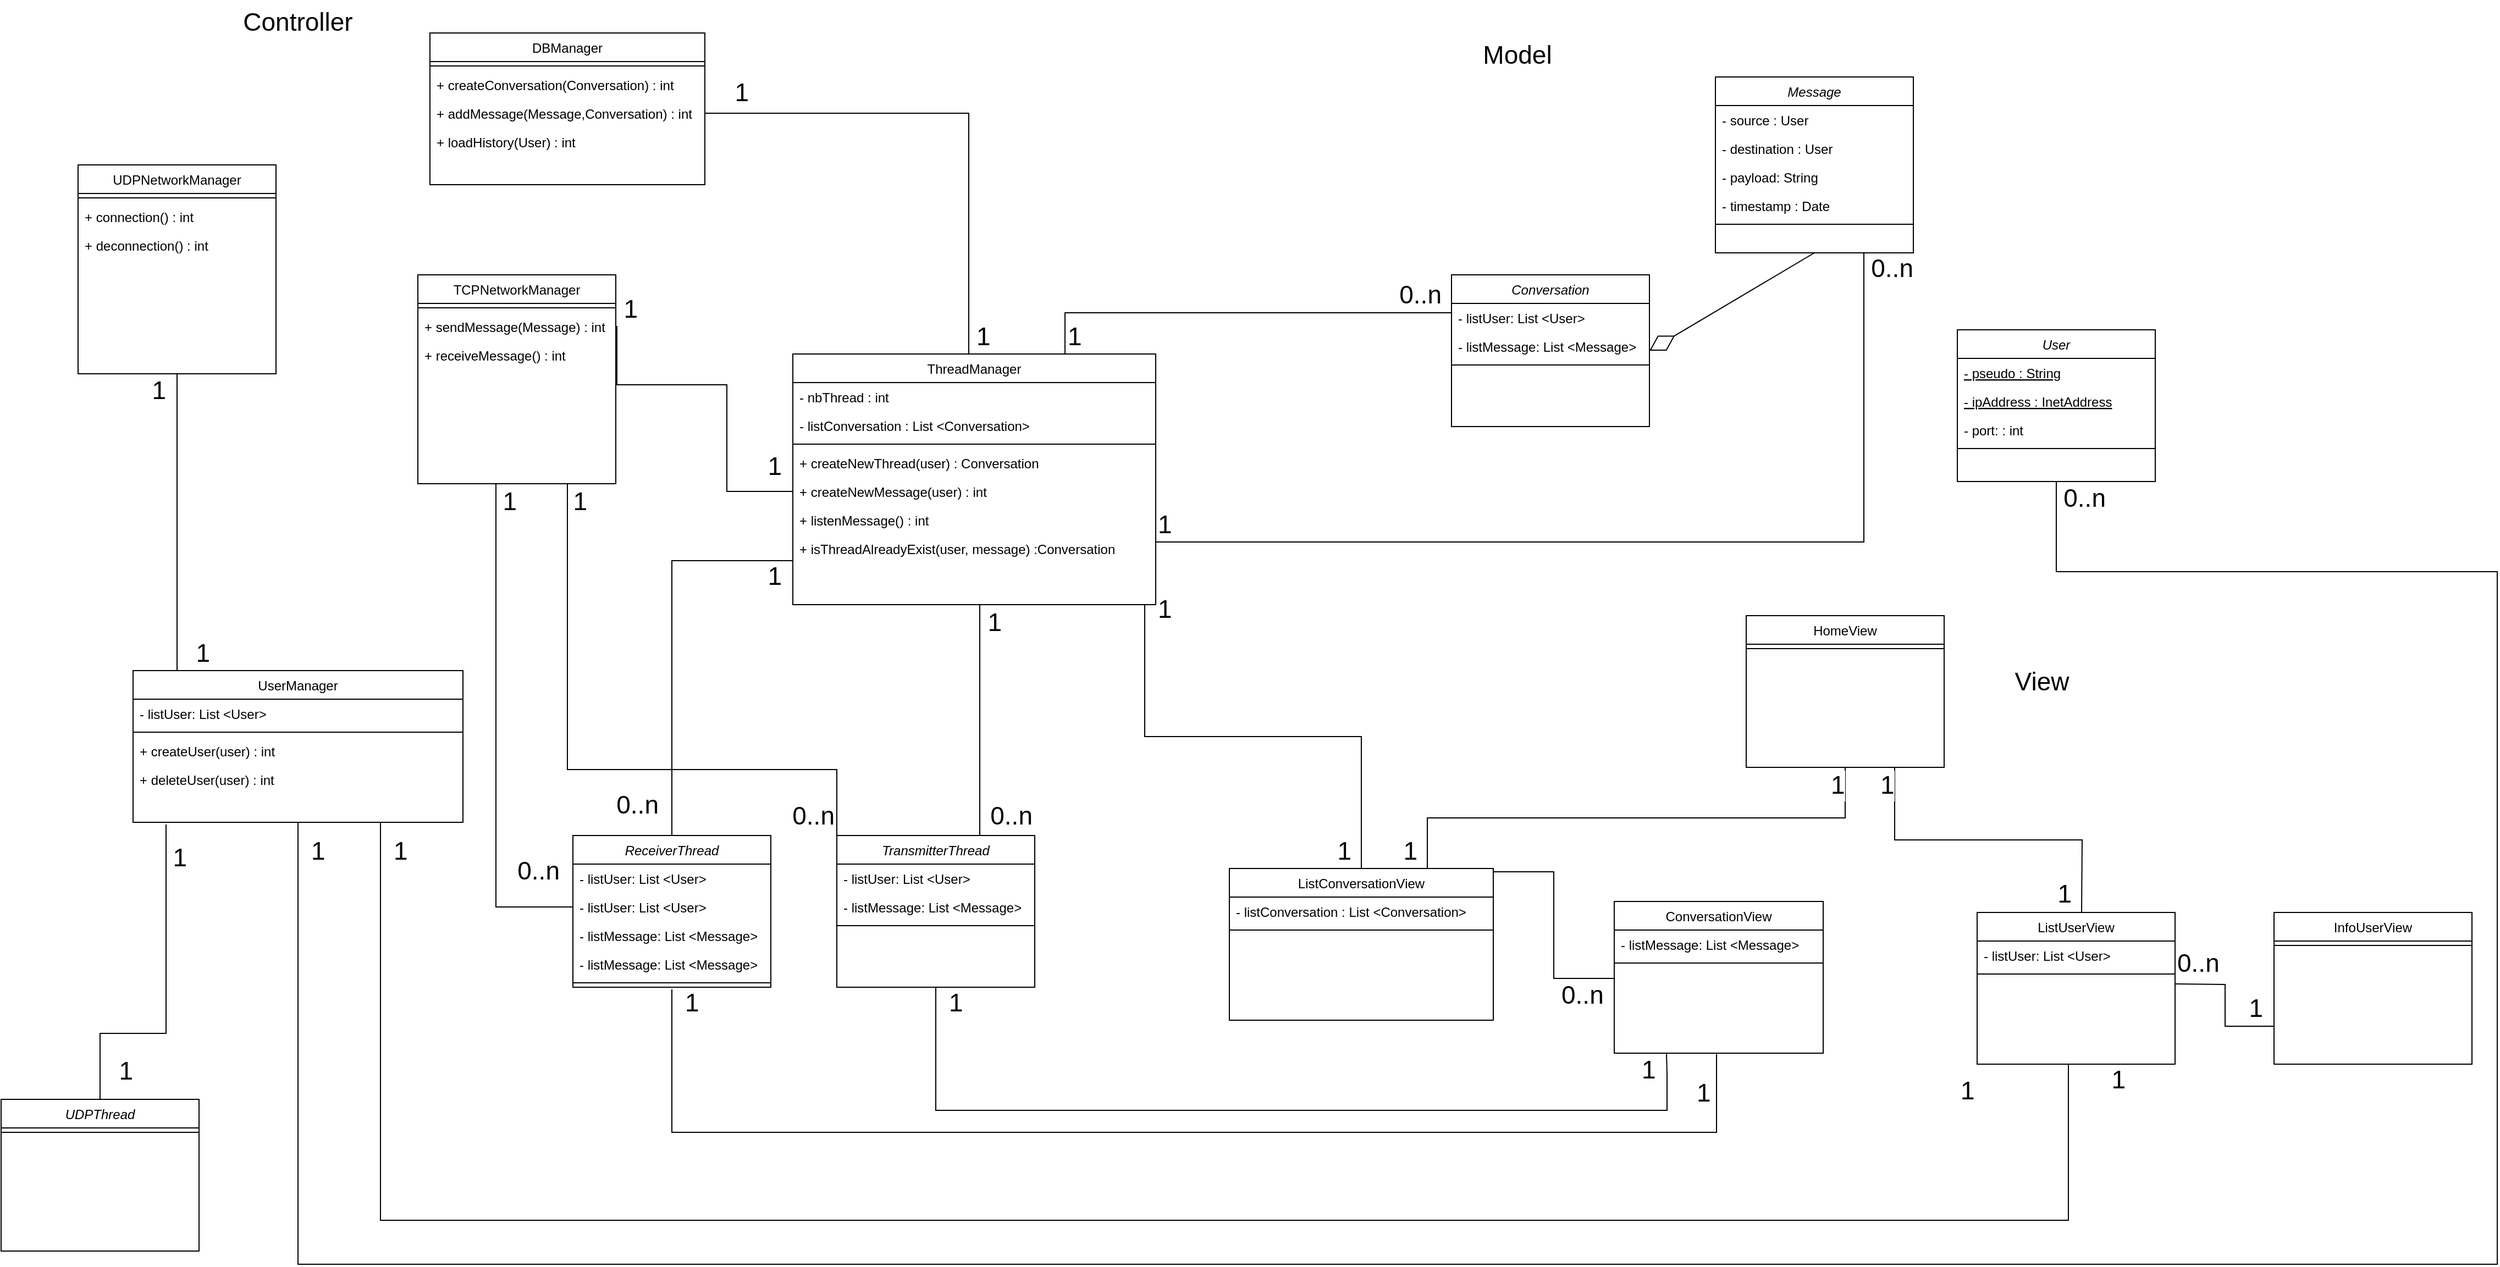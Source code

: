 <mxfile version="20.5.3" type="google"><diagram id="C5RBs43oDa-KdzZeNtuy" name="Page-1"><mxGraphModel grid="1" page="1" gridSize="10" guides="1" tooltips="1" connect="1" arrows="1" fold="1" pageScale="1" pageWidth="827" pageHeight="1169" math="0" shadow="0"><root><mxCell id="WIyWlLk6GJQsqaUBKTNV-0"/><mxCell id="WIyWlLk6GJQsqaUBKTNV-1" parent="WIyWlLk6GJQsqaUBKTNV-0"/><mxCell id="ZsNd02FZWUFUzagu-p_1-34" value="Message" style="swimlane;fontStyle=2;align=center;verticalAlign=top;childLayout=stackLayout;horizontal=1;startSize=26;horizontalStack=0;resizeParent=1;resizeLast=0;collapsible=1;marginBottom=0;rounded=0;shadow=0;strokeWidth=1;" vertex="1" parent="WIyWlLk6GJQsqaUBKTNV-1"><mxGeometry x="-51" y="290" width="180" height="160" as="geometry"><mxRectangle x="230" y="140" width="160" height="26" as="alternateBounds"/></mxGeometry></mxCell><mxCell id="ZsNd02FZWUFUzagu-p_1-35" value="- source : User" style="text;align=left;verticalAlign=top;spacingLeft=4;spacingRight=4;overflow=hidden;rotatable=0;points=[[0,0.5],[1,0.5]];portConstraint=eastwest;" vertex="1" parent="ZsNd02FZWUFUzagu-p_1-34"><mxGeometry y="26" width="180" height="26" as="geometry"/></mxCell><mxCell id="ZsNd02FZWUFUzagu-p_1-36" value="- destination : User&#xA;" style="text;align=left;verticalAlign=top;spacingLeft=4;spacingRight=4;overflow=hidden;rotatable=0;points=[[0,0.5],[1,0.5]];portConstraint=eastwest;rounded=0;shadow=0;html=0;" vertex="1" parent="ZsNd02FZWUFUzagu-p_1-34"><mxGeometry y="52" width="180" height="26" as="geometry"/></mxCell><mxCell id="ZsNd02FZWUFUzagu-p_1-41" value="- payload: String&#xA;" style="text;align=left;verticalAlign=top;spacingLeft=4;spacingRight=4;overflow=hidden;rotatable=0;points=[[0,0.5],[1,0.5]];portConstraint=eastwest;rounded=0;shadow=0;html=0;" vertex="1" parent="ZsNd02FZWUFUzagu-p_1-34"><mxGeometry y="78" width="180" height="26" as="geometry"/></mxCell><mxCell id="ZsNd02FZWUFUzagu-p_1-42" value="- timestamp : Date&#xA;" style="text;align=left;verticalAlign=top;spacingLeft=4;spacingRight=4;overflow=hidden;rotatable=0;points=[[0,0.5],[1,0.5]];portConstraint=eastwest;rounded=0;shadow=0;html=0;" vertex="1" parent="ZsNd02FZWUFUzagu-p_1-34"><mxGeometry y="104" width="180" height="26" as="geometry"/></mxCell><mxCell id="ZsNd02FZWUFUzagu-p_1-37" value="" style="line;html=1;strokeWidth=1;align=left;verticalAlign=middle;spacingTop=-1;spacingLeft=3;spacingRight=3;rotatable=0;labelPosition=right;points=[];portConstraint=eastwest;" vertex="1" parent="ZsNd02FZWUFUzagu-p_1-34"><mxGeometry y="130" width="180" height="8" as="geometry"/></mxCell><mxCell id="ZsNd02FZWUFUzagu-p_1-1" value="&lt;div style=&quot;font-size: 23px;&quot;&gt;Controller&lt;/div&gt;" style="text;html=1;strokeColor=none;fillColor=none;align=center;verticalAlign=middle;whiteSpace=wrap;rounded=0;labelBorderColor=none;strokeWidth=0;fontSize=23;" vertex="1" parent="WIyWlLk6GJQsqaUBKTNV-1"><mxGeometry x="-1380" y="220" width="80" height="40" as="geometry"/></mxCell><mxCell id="ZsNd02FZWUFUzagu-p_1-2" value="TCPNetworkManager&#xA;" style="swimlane;fontStyle=0;align=center;verticalAlign=top;childLayout=stackLayout;horizontal=1;startSize=26;horizontalStack=0;resizeParent=1;resizeLast=0;collapsible=1;marginBottom=0;rounded=0;shadow=0;strokeWidth=1;" vertex="1" parent="WIyWlLk6GJQsqaUBKTNV-1"><mxGeometry x="-1231" y="470" width="180" height="190" as="geometry"><mxRectangle x="130" y="380" width="160" height="26" as="alternateBounds"/></mxGeometry></mxCell><mxCell id="ZsNd02FZWUFUzagu-p_1-5" value="" style="line;html=1;strokeWidth=1;align=left;verticalAlign=middle;spacingTop=-1;spacingLeft=3;spacingRight=3;rotatable=0;labelPosition=right;points=[];portConstraint=eastwest;" vertex="1" parent="ZsNd02FZWUFUzagu-p_1-2"><mxGeometry y="26" width="180" height="8" as="geometry"/></mxCell><mxCell id="ZsNd02FZWUFUzagu-p_1-46" value="+ sendMessage(Message) : int" style="text;align=left;verticalAlign=top;spacingLeft=4;spacingRight=4;overflow=hidden;rotatable=0;points=[[0,0.5],[1,0.5]];portConstraint=eastwest;" vertex="1" parent="ZsNd02FZWUFUzagu-p_1-2"><mxGeometry y="34" width="180" height="26" as="geometry"/></mxCell><mxCell id="ZsNd02FZWUFUzagu-p_1-77" value="+ receiveMessage() : int" style="text;align=left;verticalAlign=top;spacingLeft=4;spacingRight=4;overflow=hidden;rotatable=0;points=[[0,0.5],[1,0.5]];portConstraint=eastwest;" vertex="1" parent="ZsNd02FZWUFUzagu-p_1-2"><mxGeometry y="60" width="180" height="26" as="geometry"/></mxCell><mxCell id="ZsNd02FZWUFUzagu-p_1-10" value="DBManager&#xA;" style="swimlane;fontStyle=0;align=center;verticalAlign=top;childLayout=stackLayout;horizontal=1;startSize=26;horizontalStack=0;resizeParent=1;resizeLast=0;collapsible=1;marginBottom=0;rounded=0;shadow=0;strokeWidth=1;" vertex="1" parent="WIyWlLk6GJQsqaUBKTNV-1"><mxGeometry x="-1220" y="250" width="250" height="138" as="geometry"><mxRectangle x="130" y="380" width="160" height="26" as="alternateBounds"/></mxGeometry></mxCell><mxCell id="ZsNd02FZWUFUzagu-p_1-13" value="" style="line;html=1;strokeWidth=1;align=left;verticalAlign=middle;spacingTop=-1;spacingLeft=3;spacingRight=3;rotatable=0;labelPosition=right;points=[];portConstraint=eastwest;" vertex="1" parent="ZsNd02FZWUFUzagu-p_1-10"><mxGeometry y="26" width="250" height="8" as="geometry"/></mxCell><mxCell id="ZsNd02FZWUFUzagu-p_1-15" value="+ createConversation(Conversation) : int" style="text;align=left;verticalAlign=top;spacingLeft=4;spacingRight=4;overflow=hidden;rotatable=0;points=[[0,0.5],[1,0.5]];portConstraint=eastwest;" vertex="1" parent="ZsNd02FZWUFUzagu-p_1-10"><mxGeometry y="34" width="250" height="26" as="geometry"/></mxCell><mxCell id="ZsNd02FZWUFUzagu-p_1-47" value="+ addMessage(Message,Conversation) : int" style="text;align=left;verticalAlign=top;spacingLeft=4;spacingRight=4;overflow=hidden;rotatable=0;points=[[0,0.5],[1,0.5]];portConstraint=eastwest;" vertex="1" parent="ZsNd02FZWUFUzagu-p_1-10"><mxGeometry y="60" width="250" height="26" as="geometry"/></mxCell><mxCell id="1AP4JkqXR46RM0JT_aIo-1" value="+ loadHistory(User) : int" style="text;align=left;verticalAlign=top;spacingLeft=4;spacingRight=4;overflow=hidden;rotatable=0;points=[[0,0.5],[1,0.5]];portConstraint=eastwest;" vertex="1" parent="ZsNd02FZWUFUzagu-p_1-10"><mxGeometry y="86" width="250" height="26" as="geometry"/></mxCell><mxCell id="ZsNd02FZWUFUzagu-p_1-16" value="ThreadManager&#xA;" style="swimlane;fontStyle=0;align=center;verticalAlign=top;childLayout=stackLayout;horizontal=1;startSize=26;horizontalStack=0;resizeParent=1;resizeLast=0;collapsible=1;marginBottom=0;rounded=0;shadow=0;strokeWidth=1;" vertex="1" parent="WIyWlLk6GJQsqaUBKTNV-1"><mxGeometry x="-890" y="542" width="330" height="228" as="geometry"><mxRectangle x="130" y="380" width="160" height="26" as="alternateBounds"/></mxGeometry></mxCell><mxCell id="ZsNd02FZWUFUzagu-p_1-17" value="- nbThread : int&#xA;" style="text;align=left;verticalAlign=top;spacingLeft=4;spacingRight=4;overflow=hidden;rotatable=0;points=[[0,0.5],[1,0.5]];portConstraint=eastwest;" vertex="1" parent="ZsNd02FZWUFUzagu-p_1-16"><mxGeometry y="26" width="330" height="26" as="geometry"/></mxCell><mxCell id="1AP4JkqXR46RM0JT_aIo-24" value="- listConversation : List &lt;Conversation&gt;" style="text;align=left;verticalAlign=top;spacingLeft=4;spacingRight=4;overflow=hidden;rotatable=0;points=[[0,0.5],[1,0.5]];portConstraint=eastwest;" vertex="1" parent="ZsNd02FZWUFUzagu-p_1-16"><mxGeometry y="52" width="330" height="26" as="geometry"/></mxCell><mxCell id="ZsNd02FZWUFUzagu-p_1-19" value="" style="line;html=1;strokeWidth=1;align=left;verticalAlign=middle;spacingTop=-1;spacingLeft=3;spacingRight=3;rotatable=0;labelPosition=right;points=[];portConstraint=eastwest;" vertex="1" parent="ZsNd02FZWUFUzagu-p_1-16"><mxGeometry y="78" width="330" height="8" as="geometry"/></mxCell><mxCell id="ZsNd02FZWUFUzagu-p_1-20" value="+ createNewThread(user) : Conversation" style="text;align=left;verticalAlign=top;spacingLeft=4;spacingRight=4;overflow=hidden;rotatable=0;points=[[0,0.5],[1,0.5]];portConstraint=eastwest;fontStyle=0" vertex="1" parent="ZsNd02FZWUFUzagu-p_1-16"><mxGeometry y="86" width="330" height="26" as="geometry"/></mxCell><mxCell id="ZsNd02FZWUFUzagu-p_1-64" value="+ createNewMessage(user) : int" style="text;align=left;verticalAlign=top;spacingLeft=4;spacingRight=4;overflow=hidden;rotatable=0;points=[[0,0.5],[1,0.5]];portConstraint=eastwest;fontStyle=0" vertex="1" parent="ZsNd02FZWUFUzagu-p_1-16"><mxGeometry y="112" width="330" height="26" as="geometry"/></mxCell><mxCell id="ZsNd02FZWUFUzagu-p_1-71" value="+ listenMessage() : int" style="text;align=left;verticalAlign=top;spacingLeft=4;spacingRight=4;overflow=hidden;rotatable=0;points=[[0,0.5],[1,0.5]];portConstraint=eastwest;fontStyle=0" vertex="1" parent="ZsNd02FZWUFUzagu-p_1-16"><mxGeometry y="138" width="330" height="26" as="geometry"/></mxCell><mxCell id="1AP4JkqXR46RM0JT_aIo-16" value="+ isThreadAlreadyExist(user, message) :Conversation" style="text;align=left;verticalAlign=top;spacingLeft=4;spacingRight=4;overflow=hidden;rotatable=0;points=[[0,0.5],[1,0.5]];portConstraint=eastwest;fontStyle=0" vertex="1" parent="ZsNd02FZWUFUzagu-p_1-16"><mxGeometry y="164" width="330" height="22" as="geometry"/></mxCell><mxCell id="ZsNd02FZWUFUzagu-p_1-22" value="&lt;div style=&quot;font-size: 23px;&quot;&gt;Model&lt;/div&gt;" style="text;html=1;strokeColor=none;fillColor=none;align=center;verticalAlign=middle;whiteSpace=wrap;rounded=0;labelBorderColor=none;strokeWidth=0;fontSize=23;" vertex="1" parent="WIyWlLk6GJQsqaUBKTNV-1"><mxGeometry x="-271" y="250" width="80" height="40" as="geometry"/></mxCell><mxCell id="ZsNd02FZWUFUzagu-p_1-23" value="User" style="swimlane;fontStyle=2;align=center;verticalAlign=top;childLayout=stackLayout;horizontal=1;startSize=26;horizontalStack=0;resizeParent=1;resizeLast=0;collapsible=1;marginBottom=0;rounded=0;shadow=0;strokeWidth=1;" vertex="1" parent="WIyWlLk6GJQsqaUBKTNV-1"><mxGeometry x="169" y="520" width="180" height="138" as="geometry"><mxRectangle x="230" y="140" width="160" height="26" as="alternateBounds"/></mxGeometry></mxCell><mxCell id="ZsNd02FZWUFUzagu-p_1-24" value="- pseudo : String" style="text;align=left;verticalAlign=top;spacingLeft=4;spacingRight=4;overflow=hidden;rotatable=0;points=[[0,0.5],[1,0.5]];portConstraint=eastwest;fontStyle=4" vertex="1" parent="ZsNd02FZWUFUzagu-p_1-23"><mxGeometry y="26" width="180" height="26" as="geometry"/></mxCell><mxCell id="ZsNd02FZWUFUzagu-p_1-25" value="- ipAddress : InetAddress " style="text;align=left;verticalAlign=top;spacingLeft=4;spacingRight=4;overflow=hidden;rotatable=0;points=[[0,0.5],[1,0.5]];portConstraint=eastwest;rounded=0;shadow=0;html=0;fontStyle=4" vertex="1" parent="ZsNd02FZWUFUzagu-p_1-23"><mxGeometry y="52" width="180" height="26" as="geometry"/></mxCell><mxCell id="ZsNd02FZWUFUzagu-p_1-118" value="- port: : int " style="text;align=left;verticalAlign=top;spacingLeft=4;spacingRight=4;overflow=hidden;rotatable=0;points=[[0,0.5],[1,0.5]];portConstraint=eastwest;rounded=0;shadow=0;html=0;fontStyle=0" vertex="1" parent="ZsNd02FZWUFUzagu-p_1-23"><mxGeometry y="78" width="180" height="26" as="geometry"/></mxCell><mxCell id="ZsNd02FZWUFUzagu-p_1-27" value="" style="line;html=1;strokeWidth=1;align=left;verticalAlign=middle;spacingTop=-1;spacingLeft=3;spacingRight=3;rotatable=0;labelPosition=right;points=[];portConstraint=eastwest;" vertex="1" parent="ZsNd02FZWUFUzagu-p_1-23"><mxGeometry y="104" width="180" height="8" as="geometry"/></mxCell><mxCell id="ZsNd02FZWUFUzagu-p_1-30" value="Conversation" style="swimlane;fontStyle=2;align=center;verticalAlign=top;childLayout=stackLayout;horizontal=1;startSize=26;horizontalStack=0;resizeParent=1;resizeLast=0;collapsible=1;marginBottom=0;rounded=0;shadow=0;strokeWidth=1;" vertex="1" parent="WIyWlLk6GJQsqaUBKTNV-1"><mxGeometry x="-291" y="470" width="180" height="138" as="geometry"><mxRectangle x="230" y="140" width="160" height="26" as="alternateBounds"/></mxGeometry></mxCell><mxCell id="ZsNd02FZWUFUzagu-p_1-31" value="- listUser: List &lt;User&gt; " style="text;align=left;verticalAlign=top;spacingLeft=4;spacingRight=4;overflow=hidden;rotatable=0;points=[[0,0.5],[1,0.5]];portConstraint=eastwest;" vertex="1" parent="ZsNd02FZWUFUzagu-p_1-30"><mxGeometry y="26" width="180" height="26" as="geometry"/></mxCell><mxCell id="ZsNd02FZWUFUzagu-p_1-32" value="- listMessage: List &lt;Message&gt; " style="text;align=left;verticalAlign=top;spacingLeft=4;spacingRight=4;overflow=hidden;rotatable=0;points=[[0,0.5],[1,0.5]];portConstraint=eastwest;rounded=0;shadow=0;html=0;" vertex="1" parent="ZsNd02FZWUFUzagu-p_1-30"><mxGeometry y="52" width="180" height="26" as="geometry"/></mxCell><mxCell id="ZsNd02FZWUFUzagu-p_1-33" value="" style="line;html=1;strokeWidth=1;align=left;verticalAlign=middle;spacingTop=-1;spacingLeft=3;spacingRight=3;rotatable=0;labelPosition=right;points=[];portConstraint=eastwest;" vertex="1" parent="ZsNd02FZWUFUzagu-p_1-30"><mxGeometry y="78" width="180" height="8" as="geometry"/></mxCell><mxCell id="ZsNd02FZWUFUzagu-p_1-43" value="View" style="text;html=1;strokeColor=none;fillColor=none;align=center;verticalAlign=middle;whiteSpace=wrap;rounded=0;labelBorderColor=none;strokeWidth=0;fontSize=23;" vertex="1" parent="WIyWlLk6GJQsqaUBKTNV-1"><mxGeometry x="206" y="820" width="80" height="40" as="geometry"/></mxCell><mxCell id="ZsNd02FZWUFUzagu-p_1-48" value="HomeView&#xA;" style="swimlane;fontStyle=0;align=center;verticalAlign=top;childLayout=stackLayout;horizontal=1;startSize=26;horizontalStack=0;resizeParent=1;resizeLast=0;collapsible=1;marginBottom=0;rounded=0;shadow=0;strokeWidth=1;" vertex="1" parent="WIyWlLk6GJQsqaUBKTNV-1"><mxGeometry x="-23" y="780" width="180" height="138" as="geometry"><mxRectangle x="230" y="140" width="160" height="26" as="alternateBounds"/></mxGeometry></mxCell><mxCell id="ZsNd02FZWUFUzagu-p_1-51" value="" style="line;html=1;strokeWidth=1;align=left;verticalAlign=middle;spacingTop=-1;spacingLeft=3;spacingRight=3;rotatable=0;labelPosition=right;points=[];portConstraint=eastwest;" vertex="1" parent="ZsNd02FZWUFUzagu-p_1-48"><mxGeometry y="26" width="180" height="8" as="geometry"/></mxCell><mxCell id="ZsNd02FZWUFUzagu-p_1-52" value="ListUserView" style="swimlane;fontStyle=0;align=center;verticalAlign=top;childLayout=stackLayout;horizontal=1;startSize=26;horizontalStack=0;resizeParent=1;resizeLast=0;collapsible=1;marginBottom=0;rounded=0;shadow=0;strokeWidth=1;" vertex="1" parent="WIyWlLk6GJQsqaUBKTNV-1"><mxGeometry x="187" y="1050" width="180" height="138" as="geometry"><mxRectangle x="230" y="140" width="160" height="26" as="alternateBounds"/></mxGeometry></mxCell><mxCell id="ZsNd02FZWUFUzagu-p_1-53" value="- listUser: List &lt;User&gt; " style="text;align=left;verticalAlign=top;spacingLeft=4;spacingRight=4;overflow=hidden;rotatable=0;points=[[0,0.5],[1,0.5]];portConstraint=eastwest;" vertex="1" parent="ZsNd02FZWUFUzagu-p_1-52"><mxGeometry y="26" width="180" height="26" as="geometry"/></mxCell><mxCell id="ZsNd02FZWUFUzagu-p_1-55" value="" style="line;html=1;strokeWidth=1;align=left;verticalAlign=middle;spacingTop=-1;spacingLeft=3;spacingRight=3;rotatable=0;labelPosition=right;points=[];portConstraint=eastwest;" vertex="1" parent="ZsNd02FZWUFUzagu-p_1-52"><mxGeometry y="52" width="180" height="8" as="geometry"/></mxCell><mxCell id="ZsNd02FZWUFUzagu-p_1-56" value="ConversationView" style="swimlane;fontStyle=0;align=center;verticalAlign=top;childLayout=stackLayout;horizontal=1;startSize=26;horizontalStack=0;resizeParent=1;resizeLast=0;collapsible=1;marginBottom=0;rounded=0;shadow=0;strokeWidth=1;" vertex="1" parent="WIyWlLk6GJQsqaUBKTNV-1"><mxGeometry x="-143" y="1040" width="190" height="138" as="geometry"><mxRectangle x="230" y="140" width="160" height="26" as="alternateBounds"/></mxGeometry></mxCell><mxCell id="ZsNd02FZWUFUzagu-p_1-58" value="- listMessage: List &lt;Message&gt; " style="text;align=left;verticalAlign=top;spacingLeft=4;spacingRight=4;overflow=hidden;rotatable=0;points=[[0,0.5],[1,0.5]];portConstraint=eastwest;rounded=0;shadow=0;html=0;" vertex="1" parent="ZsNd02FZWUFUzagu-p_1-56"><mxGeometry y="26" width="190" height="26" as="geometry"/></mxCell><mxCell id="ZsNd02FZWUFUzagu-p_1-59" value="" style="line;html=1;strokeWidth=1;align=left;verticalAlign=middle;spacingTop=-1;spacingLeft=3;spacingRight=3;rotatable=0;labelPosition=right;points=[];portConstraint=eastwest;" vertex="1" parent="ZsNd02FZWUFUzagu-p_1-56"><mxGeometry y="52" width="190" height="8" as="geometry"/></mxCell><mxCell id="ZsNd02FZWUFUzagu-p_1-67" value="ListConversationView" style="swimlane;fontStyle=0;align=center;verticalAlign=top;childLayout=stackLayout;horizontal=1;startSize=26;horizontalStack=0;resizeParent=1;resizeLast=0;collapsible=1;marginBottom=0;rounded=0;shadow=0;strokeWidth=1;" vertex="1" parent="WIyWlLk6GJQsqaUBKTNV-1"><mxGeometry x="-493" y="1010" width="240" height="138" as="geometry"><mxRectangle x="230" y="140" width="160" height="26" as="alternateBounds"/></mxGeometry></mxCell><mxCell id="1AP4JkqXR46RM0JT_aIo-22" value="- listConversation : List &lt;Conversation&gt;" style="text;align=left;verticalAlign=top;spacingLeft=4;spacingRight=4;overflow=hidden;rotatable=0;points=[[0,0.5],[1,0.5]];portConstraint=eastwest;" vertex="1" parent="ZsNd02FZWUFUzagu-p_1-67"><mxGeometry y="26" width="240" height="26" as="geometry"/></mxCell><mxCell id="ZsNd02FZWUFUzagu-p_1-70" value="" style="line;html=1;strokeWidth=1;align=left;verticalAlign=middle;spacingTop=-1;spacingLeft=3;spacingRight=3;rotatable=0;labelPosition=right;points=[];portConstraint=eastwest;" vertex="1" parent="ZsNd02FZWUFUzagu-p_1-67"><mxGeometry y="52" width="240" height="8" as="geometry"/></mxCell><mxCell id="ZsNd02FZWUFUzagu-p_1-78" value="UserManager" style="swimlane;fontStyle=0;align=center;verticalAlign=top;childLayout=stackLayout;horizontal=1;startSize=26;horizontalStack=0;resizeParent=1;resizeLast=0;collapsible=1;marginBottom=0;rounded=0;shadow=0;strokeWidth=1;" vertex="1" parent="WIyWlLk6GJQsqaUBKTNV-1"><mxGeometry x="-1490" y="830" width="300" height="138" as="geometry"><mxRectangle x="130" y="380" width="160" height="26" as="alternateBounds"/></mxGeometry></mxCell><mxCell id="1AP4JkqXR46RM0JT_aIo-28" value="- listUser: List &lt;User&gt; " style="text;align=left;verticalAlign=top;spacingLeft=4;spacingRight=4;overflow=hidden;rotatable=0;points=[[0,0.5],[1,0.5]];portConstraint=eastwest;" vertex="1" parent="ZsNd02FZWUFUzagu-p_1-78"><mxGeometry y="26" width="300" height="26" as="geometry"/></mxCell><mxCell id="ZsNd02FZWUFUzagu-p_1-81" value="" style="line;html=1;strokeWidth=1;align=left;verticalAlign=middle;spacingTop=-1;spacingLeft=3;spacingRight=3;rotatable=0;labelPosition=right;points=[];portConstraint=eastwest;" vertex="1" parent="ZsNd02FZWUFUzagu-p_1-78"><mxGeometry y="52" width="300" height="8" as="geometry"/></mxCell><mxCell id="1AP4JkqXR46RM0JT_aIo-27" value="+ createUser(user) : int" style="text;align=left;verticalAlign=top;spacingLeft=4;spacingRight=4;overflow=hidden;rotatable=0;points=[[0,0.5],[1,0.5]];portConstraint=eastwest;fontStyle=0" vertex="1" parent="ZsNd02FZWUFUzagu-p_1-78"><mxGeometry y="60" width="300" height="26" as="geometry"/></mxCell><mxCell id="_HzbWf3gyUU1XYF94Lrn-10" value="+ deleteUser(user) : int" style="text;align=left;verticalAlign=top;spacingLeft=4;spacingRight=4;overflow=hidden;rotatable=0;points=[[0,0.5],[1,0.5]];portConstraint=eastwest;fontStyle=0" vertex="1" parent="ZsNd02FZWUFUzagu-p_1-78"><mxGeometry y="86" width="300" height="26" as="geometry"/></mxCell><mxCell id="ZsNd02FZWUFUzagu-p_1-91" value="" style="endArrow=diamondThin;endFill=0;endSize=24;html=1;rounded=0;fontSize=23;exitX=0.5;exitY=1;exitDx=0;exitDy=0;entryX=1;entryY=0.5;entryDx=0;entryDy=0;" edge="1" parent="WIyWlLk6GJQsqaUBKTNV-1" source="ZsNd02FZWUFUzagu-p_1-34" target="ZsNd02FZWUFUzagu-p_1-30"><mxGeometry width="160" relative="1" as="geometry"><mxPoint x="-511" y="510" as="sourcePoint"/><mxPoint x="-351" y="510" as="targetPoint"/></mxGeometry></mxCell><mxCell id="ZsNd02FZWUFUzagu-p_1-92" value="" style="endArrow=none;html=1;edgeStyle=orthogonalEdgeStyle;rounded=0;fontSize=23;entryX=0.5;entryY=0;entryDx=0;entryDy=0;" edge="1" parent="WIyWlLk6GJQsqaUBKTNV-1" target="ZsNd02FZWUFUzagu-p_1-67"><mxGeometry relative="1" as="geometry"><mxPoint x="-570" y="770" as="sourcePoint"/><mxPoint x="140" y="483.5" as="targetPoint"/><Array as="points"><mxPoint x="-570" y="770"/><mxPoint x="-570" y="890"/><mxPoint x="-373" y="890"/></Array></mxGeometry></mxCell><mxCell id="ZsNd02FZWUFUzagu-p_1-93" value="1" style="edgeLabel;resizable=0;html=1;align=left;verticalAlign=bottom;glass=0;labelBorderColor=none;strokeWidth=0;fontSize=23;fillColor=none;" connectable="0" vertex="1" parent="ZsNd02FZWUFUzagu-p_1-92"><mxGeometry x="-1" relative="1" as="geometry"><mxPoint x="10" y="20" as="offset"/></mxGeometry></mxCell><mxCell id="ZsNd02FZWUFUzagu-p_1-94" value="1" style="edgeLabel;resizable=0;html=1;align=right;verticalAlign=bottom;glass=0;labelBorderColor=none;strokeWidth=0;fontSize=23;fillColor=none;" connectable="0" vertex="1" parent="ZsNd02FZWUFUzagu-p_1-92"><mxGeometry x="1" relative="1" as="geometry"><mxPoint x="-9" as="offset"/></mxGeometry></mxCell><mxCell id="ZsNd02FZWUFUzagu-p_1-95" value="" style="endArrow=none;html=1;edgeStyle=orthogonalEdgeStyle;rounded=0;fontSize=23;exitX=1;exitY=0.25;exitDx=0;exitDy=0;entryX=0;entryY=0.75;entryDx=0;entryDy=0;" edge="1" parent="WIyWlLk6GJQsqaUBKTNV-1" source="ZsNd02FZWUFUzagu-p_1-67" target="ZsNd02FZWUFUzagu-p_1-56"><mxGeometry relative="1" as="geometry"><mxPoint x="-253.0" y="1013.0" as="sourcePoint"/><mxPoint x="-93" y="1162" as="targetPoint"/><Array as="points"><mxPoint x="-253" y="1013"/><mxPoint x="-198" y="1013"/><mxPoint x="-198" y="1110"/><mxPoint x="-143" y="1110"/></Array></mxGeometry></mxCell><mxCell id="ZsNd02FZWUFUzagu-p_1-96" value="&lt;div&gt;0..n&lt;/div&gt;" style="edgeLabel;resizable=0;html=1;align=left;verticalAlign=bottom;glass=0;labelBorderColor=none;strokeWidth=0;fontSize=23;fillColor=none;" connectable="0" vertex="1" parent="ZsNd02FZWUFUzagu-p_1-95"><mxGeometry x="-1" relative="1" as="geometry"><mxPoint x="60" y="97" as="offset"/></mxGeometry></mxCell><mxCell id="ZsNd02FZWUFUzagu-p_1-100" value="" style="endArrow=none;html=1;edgeStyle=orthogonalEdgeStyle;rounded=0;fontSize=23;entryX=0;entryY=0.25;entryDx=0;entryDy=0;exitX=0.75;exitY=0;exitDx=0;exitDy=0;" edge="1" parent="WIyWlLk6GJQsqaUBKTNV-1" source="ZsNd02FZWUFUzagu-p_1-16" target="ZsNd02FZWUFUzagu-p_1-30"><mxGeometry relative="1" as="geometry"><mxPoint x="-170" y="679" as="sourcePoint"/><mxPoint x="140" y="483.5" as="targetPoint"/></mxGeometry></mxCell><mxCell id="ZsNd02FZWUFUzagu-p_1-101" value="1" style="edgeLabel;resizable=0;html=1;align=left;verticalAlign=bottom;glass=0;labelBorderColor=none;strokeWidth=0;fontSize=23;fillColor=none;" connectable="0" vertex="1" parent="ZsNd02FZWUFUzagu-p_1-100"><mxGeometry x="-1" relative="1" as="geometry"/></mxCell><mxCell id="ZsNd02FZWUFUzagu-p_1-102" value="0..n" style="edgeLabel;resizable=0;html=1;align=right;verticalAlign=bottom;glass=0;labelBorderColor=none;strokeWidth=0;fontSize=23;fillColor=none;" connectable="0" vertex="1" parent="ZsNd02FZWUFUzagu-p_1-100"><mxGeometry x="1" relative="1" as="geometry"><mxPoint x="-9" as="offset"/></mxGeometry></mxCell><mxCell id="ZsNd02FZWUFUzagu-p_1-103" value="" style="endArrow=none;html=1;edgeStyle=orthogonalEdgeStyle;rounded=0;fontSize=23;entryX=0.75;entryY=1;entryDx=0;entryDy=0;exitX=1;exitY=0.75;exitDx=0;exitDy=0;" edge="1" parent="WIyWlLk6GJQsqaUBKTNV-1" source="ZsNd02FZWUFUzagu-p_1-16" target="ZsNd02FZWUFUzagu-p_1-34"><mxGeometry relative="1" as="geometry"><mxPoint x="-170" y="679" as="sourcePoint"/><mxPoint x="140" y="483.5" as="targetPoint"/></mxGeometry></mxCell><mxCell id="ZsNd02FZWUFUzagu-p_1-104" value="1" style="edgeLabel;resizable=0;html=1;align=left;verticalAlign=bottom;glass=0;labelBorderColor=none;strokeWidth=0;fontSize=23;fillColor=none;" connectable="0" vertex="1" parent="ZsNd02FZWUFUzagu-p_1-103"><mxGeometry x="-1" relative="1" as="geometry"/></mxCell><mxCell id="ZsNd02FZWUFUzagu-p_1-105" value="0..n" style="edgeLabel;resizable=0;html=1;align=right;verticalAlign=bottom;glass=0;labelBorderColor=none;strokeWidth=0;fontSize=23;fillColor=none;" connectable="0" vertex="1" parent="ZsNd02FZWUFUzagu-p_1-103"><mxGeometry x="1" relative="1" as="geometry"><mxPoint x="45" y="30" as="offset"/></mxGeometry></mxCell><mxCell id="ZsNd02FZWUFUzagu-p_1-111" value="" style="endArrow=none;html=1;edgeStyle=orthogonalEdgeStyle;rounded=0;fontSize=23;entryX=0.5;entryY=1;entryDx=0;entryDy=0;exitX=0.5;exitY=1;exitDx=0;exitDy=0;" edge="1" parent="WIyWlLk6GJQsqaUBKTNV-1" source="ZsNd02FZWUFUzagu-p_1-78" target="ZsNd02FZWUFUzagu-p_1-23"><mxGeometry relative="1" as="geometry"><mxPoint x="-170" y="713.5" as="sourcePoint"/><mxPoint x="515" y="360" as="targetPoint"/><Array as="points"><mxPoint x="-1340" y="1370"/><mxPoint x="660" y="1370"/><mxPoint x="660" y="740"/><mxPoint x="259" y="740"/></Array></mxGeometry></mxCell><mxCell id="ZsNd02FZWUFUzagu-p_1-112" value="1" style="edgeLabel;resizable=0;html=1;align=left;verticalAlign=bottom;glass=0;labelBorderColor=none;strokeWidth=0;fontSize=23;fillColor=none;" connectable="0" vertex="1" parent="ZsNd02FZWUFUzagu-p_1-111"><mxGeometry x="-1" relative="1" as="geometry"><mxPoint x="10" y="42" as="offset"/></mxGeometry></mxCell><mxCell id="ZsNd02FZWUFUzagu-p_1-113" value="0..n" style="edgeLabel;resizable=0;html=1;align=right;verticalAlign=bottom;glass=0;labelBorderColor=none;strokeWidth=0;fontSize=23;fillColor=none;" connectable="0" vertex="1" parent="ZsNd02FZWUFUzagu-p_1-111"><mxGeometry x="1" relative="1" as="geometry"><mxPoint x="45" y="31" as="offset"/></mxGeometry></mxCell><mxCell id="ZsNd02FZWUFUzagu-p_1-114" value="" style="endArrow=none;html=1;edgeStyle=orthogonalEdgeStyle;rounded=0;fontSize=23;exitX=0.75;exitY=1;exitDx=0;exitDy=0;entryX=0.5;entryY=1;entryDx=0;entryDy=0;" edge="1" parent="WIyWlLk6GJQsqaUBKTNV-1" source="ZsNd02FZWUFUzagu-p_1-78" target="ZsNd02FZWUFUzagu-p_1-52"><mxGeometry relative="1" as="geometry"><mxPoint x="-1090" y="958" as="sourcePoint"/><mxPoint x="180" y="1080" as="targetPoint"/><Array as="points"><mxPoint x="-1265" y="1330"/><mxPoint x="270" y="1330"/><mxPoint x="270" y="1188"/></Array></mxGeometry></mxCell><mxCell id="ZsNd02FZWUFUzagu-p_1-115" value="1" style="edgeLabel;resizable=0;html=1;align=left;verticalAlign=bottom;glass=0;labelBorderColor=none;strokeWidth=0;fontSize=23;fillColor=none;" connectable="0" vertex="1" parent="ZsNd02FZWUFUzagu-p_1-114"><mxGeometry x="-1" relative="1" as="geometry"><mxPoint x="10" y="42" as="offset"/></mxGeometry></mxCell><mxCell id="ZsNd02FZWUFUzagu-p_1-116" value="1" style="edgeLabel;resizable=0;html=1;align=right;verticalAlign=bottom;glass=0;labelBorderColor=none;strokeWidth=0;fontSize=23;fillColor=none;" connectable="0" vertex="1" parent="ZsNd02FZWUFUzagu-p_1-114"><mxGeometry x="1" relative="1" as="geometry"><mxPoint x="45" y="30" as="offset"/></mxGeometry></mxCell><mxCell id="1AP4JkqXR46RM0JT_aIo-2" value="InfoUserView" style="swimlane;fontStyle=0;align=center;verticalAlign=top;childLayout=stackLayout;horizontal=1;startSize=26;horizontalStack=0;resizeParent=1;resizeLast=0;collapsible=1;marginBottom=0;rounded=0;shadow=0;strokeWidth=1;" vertex="1" parent="WIyWlLk6GJQsqaUBKTNV-1"><mxGeometry x="457" y="1050" width="180" height="138" as="geometry"><mxRectangle x="230" y="140" width="160" height="26" as="alternateBounds"/></mxGeometry></mxCell><mxCell id="1AP4JkqXR46RM0JT_aIo-5" value="" style="line;html=1;strokeWidth=1;align=left;verticalAlign=middle;spacingTop=-1;spacingLeft=3;spacingRight=3;rotatable=0;labelPosition=right;points=[];portConstraint=eastwest;" vertex="1" parent="1AP4JkqXR46RM0JT_aIo-2"><mxGeometry y="26" width="180" height="8" as="geometry"/></mxCell><mxCell id="1AP4JkqXR46RM0JT_aIo-6" value="" style="endArrow=none;html=1;edgeStyle=orthogonalEdgeStyle;rounded=0;fontSize=23;entryX=0;entryY=0.75;entryDx=0;entryDy=0;exitX=1;exitY=0.5;exitDx=0;exitDy=0;" edge="1" parent="WIyWlLk6GJQsqaUBKTNV-1" target="1AP4JkqXR46RM0JT_aIo-2"><mxGeometry relative="1" as="geometry"><mxPoint x="367.0" y="1115.0" as="sourcePoint"/><mxPoint x="507" y="1162" as="targetPoint"/></mxGeometry></mxCell><mxCell id="1AP4JkqXR46RM0JT_aIo-7" value="&lt;div&gt;0..n&lt;/div&gt;" style="edgeLabel;resizable=0;html=1;align=left;verticalAlign=bottom;glass=0;labelBorderColor=none;strokeWidth=0;fontSize=23;fillColor=none;" connectable="0" vertex="1" parent="1AP4JkqXR46RM0JT_aIo-6"><mxGeometry x="-1" relative="1" as="geometry"><mxPoint y="-3" as="offset"/></mxGeometry></mxCell><mxCell id="1AP4JkqXR46RM0JT_aIo-8" value="1" style="edgeLabel;resizable=0;html=1;align=right;verticalAlign=bottom;glass=0;labelBorderColor=none;strokeWidth=0;fontSize=23;fillColor=none;" connectable="0" vertex="1" parent="1AP4JkqXR46RM0JT_aIo-6"><mxGeometry x="1" relative="1" as="geometry"><mxPoint x="-9" as="offset"/></mxGeometry></mxCell><mxCell id="1AP4JkqXR46RM0JT_aIo-9" value="" style="endArrow=none;html=1;edgeStyle=orthogonalEdgeStyle;rounded=0;fontSize=23;entryX=0.75;entryY=0;entryDx=0;entryDy=0;exitX=0.5;exitY=1;exitDx=0;exitDy=0;" edge="1" parent="WIyWlLk6GJQsqaUBKTNV-1" source="ZsNd02FZWUFUzagu-p_1-48" target="ZsNd02FZWUFUzagu-p_1-67"><mxGeometry relative="1" as="geometry"><mxPoint x="-668" y="778" as="sourcePoint"/><mxPoint x="-313" y="1060" as="targetPoint"/></mxGeometry></mxCell><mxCell id="1AP4JkqXR46RM0JT_aIo-10" value="1" style="edgeLabel;resizable=0;html=1;align=left;verticalAlign=bottom;glass=0;labelBorderColor=none;strokeWidth=0;fontSize=23;fillColor=none;" connectable="0" vertex="1" parent="1AP4JkqXR46RM0JT_aIo-9"><mxGeometry x="-1" relative="1" as="geometry"><mxPoint x="-15" y="32" as="offset"/></mxGeometry></mxCell><mxCell id="1AP4JkqXR46RM0JT_aIo-11" value="1" style="edgeLabel;resizable=0;html=1;align=right;verticalAlign=bottom;glass=0;labelBorderColor=none;strokeWidth=0;fontSize=23;fillColor=none;" connectable="0" vertex="1" parent="1AP4JkqXR46RM0JT_aIo-9"><mxGeometry x="1" relative="1" as="geometry"><mxPoint x="-9" as="offset"/></mxGeometry></mxCell><mxCell id="1AP4JkqXR46RM0JT_aIo-12" value="" style="endArrow=none;html=1;edgeStyle=orthogonalEdgeStyle;rounded=0;fontSize=23;entryX=0.75;entryY=0;entryDx=0;entryDy=0;exitX=0.75;exitY=1;exitDx=0;exitDy=0;" edge="1" parent="WIyWlLk6GJQsqaUBKTNV-1" source="ZsNd02FZWUFUzagu-p_1-48"><mxGeometry relative="1" as="geometry"><mxPoint x="627" y="918" as="sourcePoint"/><mxPoint x="282" y="1050" as="targetPoint"/></mxGeometry></mxCell><mxCell id="1AP4JkqXR46RM0JT_aIo-13" value="1" style="edgeLabel;resizable=0;html=1;align=left;verticalAlign=bottom;glass=0;labelBorderColor=none;strokeWidth=0;fontSize=23;fillColor=none;" connectable="0" vertex="1" parent="1AP4JkqXR46RM0JT_aIo-12"><mxGeometry x="-1" relative="1" as="geometry"><mxPoint x="-15" y="32" as="offset"/></mxGeometry></mxCell><mxCell id="1AP4JkqXR46RM0JT_aIo-14" value="1" style="edgeLabel;resizable=0;html=1;align=right;verticalAlign=bottom;glass=0;labelBorderColor=none;strokeWidth=0;fontSize=23;fillColor=none;" connectable="0" vertex="1" parent="1AP4JkqXR46RM0JT_aIo-12"><mxGeometry x="1" relative="1" as="geometry"><mxPoint x="-9" as="offset"/></mxGeometry></mxCell><mxCell id="1AP4JkqXR46RM0JT_aIo-29" value="" style="endArrow=none;html=1;edgeStyle=orthogonalEdgeStyle;rounded=0;fontSize=23;entryX=1;entryY=0.5;entryDx=0;entryDy=0;exitX=0.5;exitY=0;exitDx=0;exitDy=0;" edge="1" parent="WIyWlLk6GJQsqaUBKTNV-1" source="ZsNd02FZWUFUzagu-p_1-16" target="ZsNd02FZWUFUzagu-p_1-47"><mxGeometry relative="1" as="geometry"><mxPoint x="-632.5" y="552" as="sourcePoint"/><mxPoint x="-281" y="514.5" as="targetPoint"/><Array as="points"><mxPoint x="-730" y="542"/><mxPoint x="-730" y="323"/></Array></mxGeometry></mxCell><mxCell id="1AP4JkqXR46RM0JT_aIo-30" value="1" style="edgeLabel;resizable=0;html=1;align=left;verticalAlign=bottom;glass=0;labelBorderColor=none;strokeWidth=0;fontSize=23;fillColor=none;" connectable="0" vertex="1" parent="1AP4JkqXR46RM0JT_aIo-29"><mxGeometry x="-1" relative="1" as="geometry"/></mxCell><mxCell id="1AP4JkqXR46RM0JT_aIo-31" value="1" style="edgeLabel;resizable=0;html=1;align=right;verticalAlign=bottom;glass=0;labelBorderColor=none;strokeWidth=0;fontSize=23;fillColor=none;" connectable="0" vertex="1" parent="1AP4JkqXR46RM0JT_aIo-29"><mxGeometry x="1" relative="1" as="geometry"><mxPoint x="40" y="-3" as="offset"/></mxGeometry></mxCell><mxCell id="1AP4JkqXR46RM0JT_aIo-32" value="" style="endArrow=none;html=1;edgeStyle=orthogonalEdgeStyle;rounded=0;fontSize=23;entryX=1;entryY=0.5;entryDx=0;entryDy=0;exitX=0;exitY=0.5;exitDx=0;exitDy=0;" edge="1" parent="WIyWlLk6GJQsqaUBKTNV-1" source="ZsNd02FZWUFUzagu-p_1-64" target="ZsNd02FZWUFUzagu-p_1-46"><mxGeometry relative="1" as="geometry"><mxPoint x="-715" y="552" as="sourcePoint"/><mxPoint x="-960" y="333" as="targetPoint"/><Array as="points"><mxPoint x="-950" y="667"/><mxPoint x="-950" y="570"/><mxPoint x="-1050" y="570"/></Array></mxGeometry></mxCell><mxCell id="1AP4JkqXR46RM0JT_aIo-34" value="1" style="edgeLabel;resizable=0;html=1;align=right;verticalAlign=bottom;glass=0;labelBorderColor=none;strokeWidth=0;fontSize=23;fillColor=none;" connectable="0" vertex="1" parent="1AP4JkqXR46RM0JT_aIo-32"><mxGeometry x="1" relative="1" as="geometry"><mxPoint x="20" as="offset"/></mxGeometry></mxCell><mxCell id="1AP4JkqXR46RM0JT_aIo-35" value="1" style="edgeLabel;resizable=0;html=1;align=right;verticalAlign=bottom;glass=0;labelBorderColor=none;strokeWidth=0;fontSize=23;fillColor=none;" connectable="0" vertex="1" parent="WIyWlLk6GJQsqaUBKTNV-1"><mxGeometry x="-900" y="660.0" as="geometry"/></mxCell><mxCell id="1AP4JkqXR46RM0JT_aIo-36" value="" style="endArrow=none;html=1;edgeStyle=orthogonalEdgeStyle;rounded=0;fontSize=23;entryX=0.5;entryY=1;entryDx=0;entryDy=0;" edge="1" parent="WIyWlLk6GJQsqaUBKTNV-1" source="ZsNd02FZWUFUzagu-p_1-78" target="_HzbWf3gyUU1XYF94Lrn-11"><mxGeometry relative="1" as="geometry"><mxPoint x="-880" y="677" as="sourcePoint"/><mxPoint x="-1040" y="579.0" as="targetPoint"/><Array as="points"><mxPoint x="-1450" y="720"/><mxPoint x="-1450" y="720"/></Array></mxGeometry></mxCell><mxCell id="1AP4JkqXR46RM0JT_aIo-37" value="1" style="edgeLabel;resizable=0;html=1;align=right;verticalAlign=bottom;glass=0;labelBorderColor=none;strokeWidth=0;fontSize=23;fillColor=none;" connectable="0" vertex="1" parent="1AP4JkqXR46RM0JT_aIo-36"><mxGeometry x="1" relative="1" as="geometry"><mxPoint x="-10" y="31" as="offset"/></mxGeometry></mxCell><mxCell id="1AP4JkqXR46RM0JT_aIo-38" value="1" style="edgeLabel;resizable=0;html=1;align=right;verticalAlign=bottom;glass=0;labelBorderColor=none;strokeWidth=0;fontSize=23;fillColor=none;" connectable="0" vertex="1" parent="WIyWlLk6GJQsqaUBKTNV-1"><mxGeometry x="-1419.995" y="830.003" as="geometry"/></mxCell><mxCell id="1AP4JkqXR46RM0JT_aIo-46" value="TransmitterThread" style="swimlane;fontStyle=2;align=center;verticalAlign=top;childLayout=stackLayout;horizontal=1;startSize=26;horizontalStack=0;resizeParent=1;resizeLast=0;collapsible=1;marginBottom=0;rounded=0;shadow=0;strokeWidth=1;" vertex="1" parent="WIyWlLk6GJQsqaUBKTNV-1"><mxGeometry x="-850" y="980" width="180" height="138" as="geometry"><mxRectangle x="230" y="140" width="160" height="26" as="alternateBounds"/></mxGeometry></mxCell><mxCell id="1AP4JkqXR46RM0JT_aIo-47" value="- listUser: List &lt;User&gt; " style="text;align=left;verticalAlign=top;spacingLeft=4;spacingRight=4;overflow=hidden;rotatable=0;points=[[0,0.5],[1,0.5]];portConstraint=eastwest;" vertex="1" parent="1AP4JkqXR46RM0JT_aIo-46"><mxGeometry y="26" width="180" height="26" as="geometry"/></mxCell><mxCell id="1AP4JkqXR46RM0JT_aIo-48" value="- listMessage: List &lt;Message&gt; " style="text;align=left;verticalAlign=top;spacingLeft=4;spacingRight=4;overflow=hidden;rotatable=0;points=[[0,0.5],[1,0.5]];portConstraint=eastwest;rounded=0;shadow=0;html=0;" vertex="1" parent="1AP4JkqXR46RM0JT_aIo-46"><mxGeometry y="52" width="180" height="26" as="geometry"/></mxCell><mxCell id="1AP4JkqXR46RM0JT_aIo-49" value="" style="line;html=1;strokeWidth=1;align=left;verticalAlign=middle;spacingTop=-1;spacingLeft=3;spacingRight=3;rotatable=0;labelPosition=right;points=[];portConstraint=eastwest;" vertex="1" parent="1AP4JkqXR46RM0JT_aIo-46"><mxGeometry y="78" width="180" height="8" as="geometry"/></mxCell><mxCell id="1AP4JkqXR46RM0JT_aIo-42" value="ReceiverThread" style="swimlane;fontStyle=2;align=center;verticalAlign=top;childLayout=stackLayout;horizontal=1;startSize=26;horizontalStack=0;resizeParent=1;resizeLast=0;collapsible=1;marginBottom=0;rounded=0;shadow=0;strokeWidth=1;" vertex="1" parent="WIyWlLk6GJQsqaUBKTNV-1"><mxGeometry x="-1090" y="980" width="180" height="138" as="geometry"><mxRectangle x="230" y="140" width="160" height="26" as="alternateBounds"/></mxGeometry></mxCell><mxCell id="1AP4JkqXR46RM0JT_aIo-67" value="- listUser: List &lt;User&gt; " style="text;align=left;verticalAlign=top;spacingLeft=4;spacingRight=4;overflow=hidden;rotatable=0;points=[[0,0.5],[1,0.5]];portConstraint=eastwest;" vertex="1" parent="1AP4JkqXR46RM0JT_aIo-42"><mxGeometry y="26" width="180" height="26" as="geometry"/></mxCell><mxCell id="1AP4JkqXR46RM0JT_aIo-43" value="- listUser: List &lt;User&gt; " style="text;align=left;verticalAlign=top;spacingLeft=4;spacingRight=4;overflow=hidden;rotatable=0;points=[[0,0.5],[1,0.5]];portConstraint=eastwest;" vertex="1" parent="1AP4JkqXR46RM0JT_aIo-42"><mxGeometry y="52" width="180" height="26" as="geometry"/></mxCell><mxCell id="1AP4JkqXR46RM0JT_aIo-64" value="- listMessage: List &lt;Message&gt; " style="text;align=left;verticalAlign=top;spacingLeft=4;spacingRight=4;overflow=hidden;rotatable=0;points=[[0,0.5],[1,0.5]];portConstraint=eastwest;rounded=0;shadow=0;html=0;" vertex="1" parent="1AP4JkqXR46RM0JT_aIo-42"><mxGeometry y="78" width="180" height="26" as="geometry"/></mxCell><mxCell id="1AP4JkqXR46RM0JT_aIo-44" value="- listMessage: List &lt;Message&gt; " style="text;align=left;verticalAlign=top;spacingLeft=4;spacingRight=4;overflow=hidden;rotatable=0;points=[[0,0.5],[1,0.5]];portConstraint=eastwest;rounded=0;shadow=0;html=0;" vertex="1" parent="1AP4JkqXR46RM0JT_aIo-42"><mxGeometry y="104" width="180" height="26" as="geometry"/></mxCell><mxCell id="1AP4JkqXR46RM0JT_aIo-45" value="" style="line;html=1;strokeWidth=1;align=left;verticalAlign=middle;spacingTop=-1;spacingLeft=3;spacingRight=3;rotatable=0;labelPosition=right;points=[];portConstraint=eastwest;" vertex="1" parent="1AP4JkqXR46RM0JT_aIo-42"><mxGeometry y="130" width="180" height="8" as="geometry"/></mxCell><mxCell id="1AP4JkqXR46RM0JT_aIo-53" value="" style="endArrow=none;html=1;edgeStyle=orthogonalEdgeStyle;rounded=0;fontSize=23;entryX=0.5;entryY=1;entryDx=0;entryDy=0;" edge="1" parent="WIyWlLk6GJQsqaUBKTNV-1" target="ZsNd02FZWUFUzagu-p_1-56"><mxGeometry relative="1" as="geometry"><mxPoint x="-1000" y="1120" as="sourcePoint"/><mxPoint x="-20" y="1220" as="targetPoint"/><Array as="points"><mxPoint x="-1000" y="1250"/><mxPoint x="-50" y="1250"/><mxPoint x="-50" y="1178"/></Array></mxGeometry></mxCell><mxCell id="1AP4JkqXR46RM0JT_aIo-54" value="&lt;div&gt;1&lt;/div&gt;" style="edgeLabel;resizable=0;html=1;align=left;verticalAlign=bottom;glass=0;labelBorderColor=none;strokeWidth=0;fontSize=23;fillColor=none;" connectable="0" vertex="1" parent="1AP4JkqXR46RM0JT_aIo-53"><mxGeometry x="-1" relative="1" as="geometry"><mxPoint x="930" y="110" as="offset"/></mxGeometry></mxCell><mxCell id="1AP4JkqXR46RM0JT_aIo-55" value="&lt;div&gt;1&lt;/div&gt;" style="edgeLabel;resizable=0;html=1;align=left;verticalAlign=bottom;glass=0;labelBorderColor=none;strokeWidth=0;fontSize=23;fillColor=none;" connectable="0" vertex="1" parent="WIyWlLk6GJQsqaUBKTNV-1"><mxGeometry x="-990.0" y="1148" as="geometry"/></mxCell><mxCell id="1AP4JkqXR46RM0JT_aIo-56" value="" style="endArrow=none;html=1;edgeStyle=orthogonalEdgeStyle;rounded=0;fontSize=23;exitX=0.5;exitY=1;exitDx=0;exitDy=0;entryX=0.25;entryY=1;entryDx=0;entryDy=0;" edge="1" parent="WIyWlLk6GJQsqaUBKTNV-1" source="1AP4JkqXR46RM0JT_aIo-46" target="ZsNd02FZWUFUzagu-p_1-56"><mxGeometry relative="1" as="geometry"><mxPoint x="-990" y="1130" as="sourcePoint"/><mxPoint x="-120" y="1180" as="targetPoint"/><Array as="points"><mxPoint x="-760" y="1230"/><mxPoint x="-95" y="1230"/><mxPoint x="-95" y="1198"/><mxPoint x="-95" y="1198"/></Array></mxGeometry></mxCell><mxCell id="1AP4JkqXR46RM0JT_aIo-57" value="&lt;div&gt;1&lt;/div&gt;" style="edgeLabel;resizable=0;html=1;align=left;verticalAlign=bottom;glass=0;labelBorderColor=none;strokeWidth=0;fontSize=23;fillColor=none;" connectable="0" vertex="1" parent="1AP4JkqXR46RM0JT_aIo-56"><mxGeometry x="-1" relative="1" as="geometry"><mxPoint x="930" y="110" as="offset"/></mxGeometry></mxCell><mxCell id="1AP4JkqXR46RM0JT_aIo-58" value="&lt;div&gt;1&lt;/div&gt;" style="edgeLabel;resizable=0;html=1;align=left;verticalAlign=bottom;glass=0;labelBorderColor=none;strokeWidth=0;fontSize=23;fillColor=none;" connectable="0" vertex="1" parent="WIyWlLk6GJQsqaUBKTNV-1"><mxGeometry x="-750.0" y="1148" as="geometry"/></mxCell><mxCell id="1AP4JkqXR46RM0JT_aIo-59" value="&lt;div&gt;1&lt;/div&gt;" style="edgeLabel;resizable=0;html=1;align=left;verticalAlign=bottom;glass=0;labelBorderColor=none;strokeWidth=0;fontSize=23;fillColor=none;" connectable="0" vertex="1" parent="WIyWlLk6GJQsqaUBKTNV-1"><mxGeometry x="-40.0" y="1240" as="geometry"><mxPoint x="-80" y="-31" as="offset"/></mxGeometry></mxCell><mxCell id="1AP4JkqXR46RM0JT_aIo-61" value="" style="endArrow=none;html=1;edgeStyle=orthogonalEdgeStyle;rounded=0;fontSize=23;exitX=0;exitY=0.5;exitDx=0;exitDy=0;" edge="1" parent="WIyWlLk6GJQsqaUBKTNV-1" source="1AP4JkqXR46RM0JT_aIo-44"><mxGeometry relative="1" as="geometry"><mxPoint x="-1070" y="980" as="sourcePoint"/><mxPoint x="-1160" y="660" as="targetPoint"/><Array as="points"><mxPoint x="-1160" y="1045"/></Array></mxGeometry></mxCell><mxCell id="1AP4JkqXR46RM0JT_aIo-62" value="1" style="edgeLabel;resizable=0;html=1;align=right;verticalAlign=bottom;glass=0;labelBorderColor=none;strokeWidth=0;fontSize=23;fillColor=none;" connectable="0" vertex="1" parent="1AP4JkqXR46RM0JT_aIo-61"><mxGeometry x="1" relative="1" as="geometry"><mxPoint x="19" y="32" as="offset"/></mxGeometry></mxCell><mxCell id="1AP4JkqXR46RM0JT_aIo-63" value="&lt;div&gt;0..n&lt;/div&gt;" style="edgeLabel;resizable=0;html=1;align=right;verticalAlign=bottom;glass=0;labelBorderColor=none;strokeWidth=0;fontSize=23;fillColor=none;" connectable="0" vertex="1" parent="WIyWlLk6GJQsqaUBKTNV-1"><mxGeometry x="-1110" y="980.0" as="geometry"><mxPoint x="8" y="48" as="offset"/></mxGeometry></mxCell><mxCell id="1AP4JkqXR46RM0JT_aIo-65" value="" style="endArrow=none;html=1;edgeStyle=orthogonalEdgeStyle;rounded=0;fontSize=23;entryX=0.75;entryY=1;entryDx=0;entryDy=0;" edge="1" parent="WIyWlLk6GJQsqaUBKTNV-1" target="ZsNd02FZWUFUzagu-p_1-2"><mxGeometry relative="1" as="geometry"><mxPoint x="-850" y="980" as="sourcePoint"/><mxPoint x="-920" y="658" as="targetPoint"/><Array as="points"><mxPoint x="-850" y="920"/><mxPoint x="-1095" y="920"/></Array></mxGeometry></mxCell><mxCell id="1AP4JkqXR46RM0JT_aIo-66" value="1" style="edgeLabel;resizable=0;html=1;align=right;verticalAlign=bottom;glass=0;labelBorderColor=none;strokeWidth=0;fontSize=23;fillColor=none;" connectable="0" vertex="1" parent="1AP4JkqXR46RM0JT_aIo-65"><mxGeometry x="1" relative="1" as="geometry"><mxPoint x="19" y="32" as="offset"/></mxGeometry></mxCell><mxCell id="1AP4JkqXR46RM0JT_aIo-68" value="&lt;div&gt;0..n&lt;/div&gt;" style="edgeLabel;resizable=0;html=1;align=right;verticalAlign=bottom;glass=0;labelBorderColor=none;strokeWidth=0;fontSize=23;fillColor=none;" connectable="0" vertex="1" parent="WIyWlLk6GJQsqaUBKTNV-1"><mxGeometry x="-860" y="930.0" as="geometry"><mxPoint x="8" y="48" as="offset"/></mxGeometry></mxCell><mxCell id="1AP4JkqXR46RM0JT_aIo-69" value="" style="endArrow=none;html=1;edgeStyle=orthogonalEdgeStyle;rounded=0;fontSize=23;entryX=0;entryY=0.5;entryDx=0;entryDy=0;exitX=0.5;exitY=0;exitDx=0;exitDy=0;" edge="1" parent="WIyWlLk6GJQsqaUBKTNV-1" source="1AP4JkqXR46RM0JT_aIo-42" target="1AP4JkqXR46RM0JT_aIo-16"><mxGeometry relative="1" as="geometry"><mxPoint x="-840" y="990" as="sourcePoint"/><mxPoint x="-1085" y="670" as="targetPoint"/><Array as="points"><mxPoint x="-1000" y="730"/><mxPoint x="-890" y="730"/></Array></mxGeometry></mxCell><mxCell id="1AP4JkqXR46RM0JT_aIo-70" value="1" style="edgeLabel;resizable=0;html=1;align=right;verticalAlign=bottom;glass=0;labelBorderColor=none;strokeWidth=0;fontSize=23;fillColor=none;" connectable="0" vertex="1" parent="1AP4JkqXR46RM0JT_aIo-69"><mxGeometry x="1" relative="1" as="geometry"><mxPoint x="-10" y="43" as="offset"/></mxGeometry></mxCell><mxCell id="1AP4JkqXR46RM0JT_aIo-78" value="" style="endArrow=none;html=1;edgeStyle=orthogonalEdgeStyle;rounded=0;fontSize=23;entryX=0.5;entryY=1;entryDx=0;entryDy=0;exitX=0.75;exitY=0;exitDx=0;exitDy=0;" edge="1" parent="WIyWlLk6GJQsqaUBKTNV-1"><mxGeometry relative="1" as="geometry"><mxPoint x="-720" y="980.02" as="sourcePoint"/><mxPoint x="-730" y="770.02" as="targetPoint"/><Array as="points"><mxPoint x="-720" y="770.02"/></Array></mxGeometry></mxCell><mxCell id="1AP4JkqXR46RM0JT_aIo-79" value="1" style="edgeLabel;resizable=0;html=1;align=right;verticalAlign=bottom;glass=0;labelBorderColor=none;strokeWidth=0;fontSize=23;fillColor=none;" connectable="0" vertex="1" parent="1AP4JkqXR46RM0JT_aIo-78"><mxGeometry x="1" relative="1" as="geometry"><mxPoint x="30" y="32" as="offset"/></mxGeometry></mxCell><mxCell id="1AP4JkqXR46RM0JT_aIo-80" value="&lt;div&gt;0..n&lt;/div&gt;" style="edgeLabel;resizable=0;html=1;align=right;verticalAlign=bottom;glass=0;labelBorderColor=none;strokeWidth=0;fontSize=23;fillColor=none;" connectable="0" vertex="1" parent="WIyWlLk6GJQsqaUBKTNV-1"><mxGeometry x="-1020" y="920.0" as="geometry"><mxPoint x="8" y="48" as="offset"/></mxGeometry></mxCell><mxCell id="1AP4JkqXR46RM0JT_aIo-81" value="&lt;div&gt;0..n&lt;/div&gt;" style="edgeLabel;resizable=0;html=1;align=right;verticalAlign=bottom;glass=0;labelBorderColor=none;strokeWidth=0;fontSize=23;fillColor=none;" connectable="0" vertex="1" parent="WIyWlLk6GJQsqaUBKTNV-1"><mxGeometry x="-680" y="930.0" as="geometry"><mxPoint x="8" y="48" as="offset"/></mxGeometry></mxCell><mxCell id="_HzbWf3gyUU1XYF94Lrn-0" value="UDPThread" style="swimlane;fontStyle=2;align=center;verticalAlign=top;childLayout=stackLayout;horizontal=1;startSize=26;horizontalStack=0;resizeParent=1;resizeLast=0;collapsible=1;marginBottom=0;rounded=0;shadow=0;strokeWidth=1;" vertex="1" parent="WIyWlLk6GJQsqaUBKTNV-1"><mxGeometry x="-1610" y="1220" width="180" height="138" as="geometry"><mxRectangle x="230" y="140" width="160" height="26" as="alternateBounds"/></mxGeometry></mxCell><mxCell id="_HzbWf3gyUU1XYF94Lrn-5" value="" style="line;html=1;strokeWidth=1;align=left;verticalAlign=middle;spacingTop=-1;spacingLeft=3;spacingRight=3;rotatable=0;labelPosition=right;points=[];portConstraint=eastwest;" vertex="1" parent="_HzbWf3gyUU1XYF94Lrn-0"><mxGeometry y="26" width="180" height="8" as="geometry"/></mxCell><mxCell id="_HzbWf3gyUU1XYF94Lrn-7" value="" style="endArrow=none;html=1;edgeStyle=orthogonalEdgeStyle;rounded=0;fontSize=23;exitX=0.5;exitY=0;exitDx=0;exitDy=0;" edge="1" parent="WIyWlLk6GJQsqaUBKTNV-1" source="_HzbWf3gyUU1XYF94Lrn-0"><mxGeometry relative="1" as="geometry"><mxPoint x="-1390" y="1405" as="sourcePoint"/><mxPoint x="-1460" y="970" as="targetPoint"/><Array as="points"><mxPoint x="-1520" y="1160"/><mxPoint x="-1460" y="1160"/></Array></mxGeometry></mxCell><mxCell id="_HzbWf3gyUU1XYF94Lrn-8" value="1" style="edgeLabel;resizable=0;html=1;align=right;verticalAlign=bottom;glass=0;labelBorderColor=none;strokeWidth=0;fontSize=23;fillColor=none;" connectable="0" vertex="1" parent="_HzbWf3gyUU1XYF94Lrn-7"><mxGeometry x="1" relative="1" as="geometry"><mxPoint x="19" y="46" as="offset"/></mxGeometry></mxCell><mxCell id="_HzbWf3gyUU1XYF94Lrn-9" value="1" style="edgeLabel;resizable=0;html=1;align=right;verticalAlign=bottom;glass=0;labelBorderColor=none;strokeWidth=0;fontSize=23;fillColor=none;" connectable="0" vertex="1" parent="WIyWlLk6GJQsqaUBKTNV-1"><mxGeometry x="-1490.0" y="1210" as="geometry"/></mxCell><mxCell id="_HzbWf3gyUU1XYF94Lrn-11" value="UDPNetworkManager&#xA;" style="swimlane;fontStyle=0;align=center;verticalAlign=top;childLayout=stackLayout;horizontal=1;startSize=26;horizontalStack=0;resizeParent=1;resizeLast=0;collapsible=1;marginBottom=0;rounded=0;shadow=0;strokeWidth=1;" vertex="1" parent="WIyWlLk6GJQsqaUBKTNV-1"><mxGeometry x="-1540" y="370" width="180" height="190" as="geometry"><mxRectangle x="130" y="380" width="160" height="26" as="alternateBounds"/></mxGeometry></mxCell><mxCell id="_HzbWf3gyUU1XYF94Lrn-12" value="" style="line;html=1;strokeWidth=1;align=left;verticalAlign=middle;spacingTop=-1;spacingLeft=3;spacingRight=3;rotatable=0;labelPosition=right;points=[];portConstraint=eastwest;" vertex="1" parent="_HzbWf3gyUU1XYF94Lrn-11"><mxGeometry y="26" width="180" height="8" as="geometry"/></mxCell><mxCell id="_HzbWf3gyUU1XYF94Lrn-13" value="+ connection() : int" style="text;align=left;verticalAlign=top;spacingLeft=4;spacingRight=4;overflow=hidden;rotatable=0;points=[[0,0.5],[1,0.5]];portConstraint=eastwest;fontStyle=0" vertex="1" parent="_HzbWf3gyUU1XYF94Lrn-11"><mxGeometry y="34" width="180" height="26" as="geometry"/></mxCell><mxCell id="_HzbWf3gyUU1XYF94Lrn-14" value="+ deconnection() : int" style="text;align=left;verticalAlign=top;spacingLeft=4;spacingRight=4;overflow=hidden;rotatable=0;points=[[0,0.5],[1,0.5]];portConstraint=eastwest;" vertex="1" parent="_HzbWf3gyUU1XYF94Lrn-11"><mxGeometry y="60" width="180" height="26" as="geometry"/></mxCell></root></mxGraphModel></diagram></mxfile>